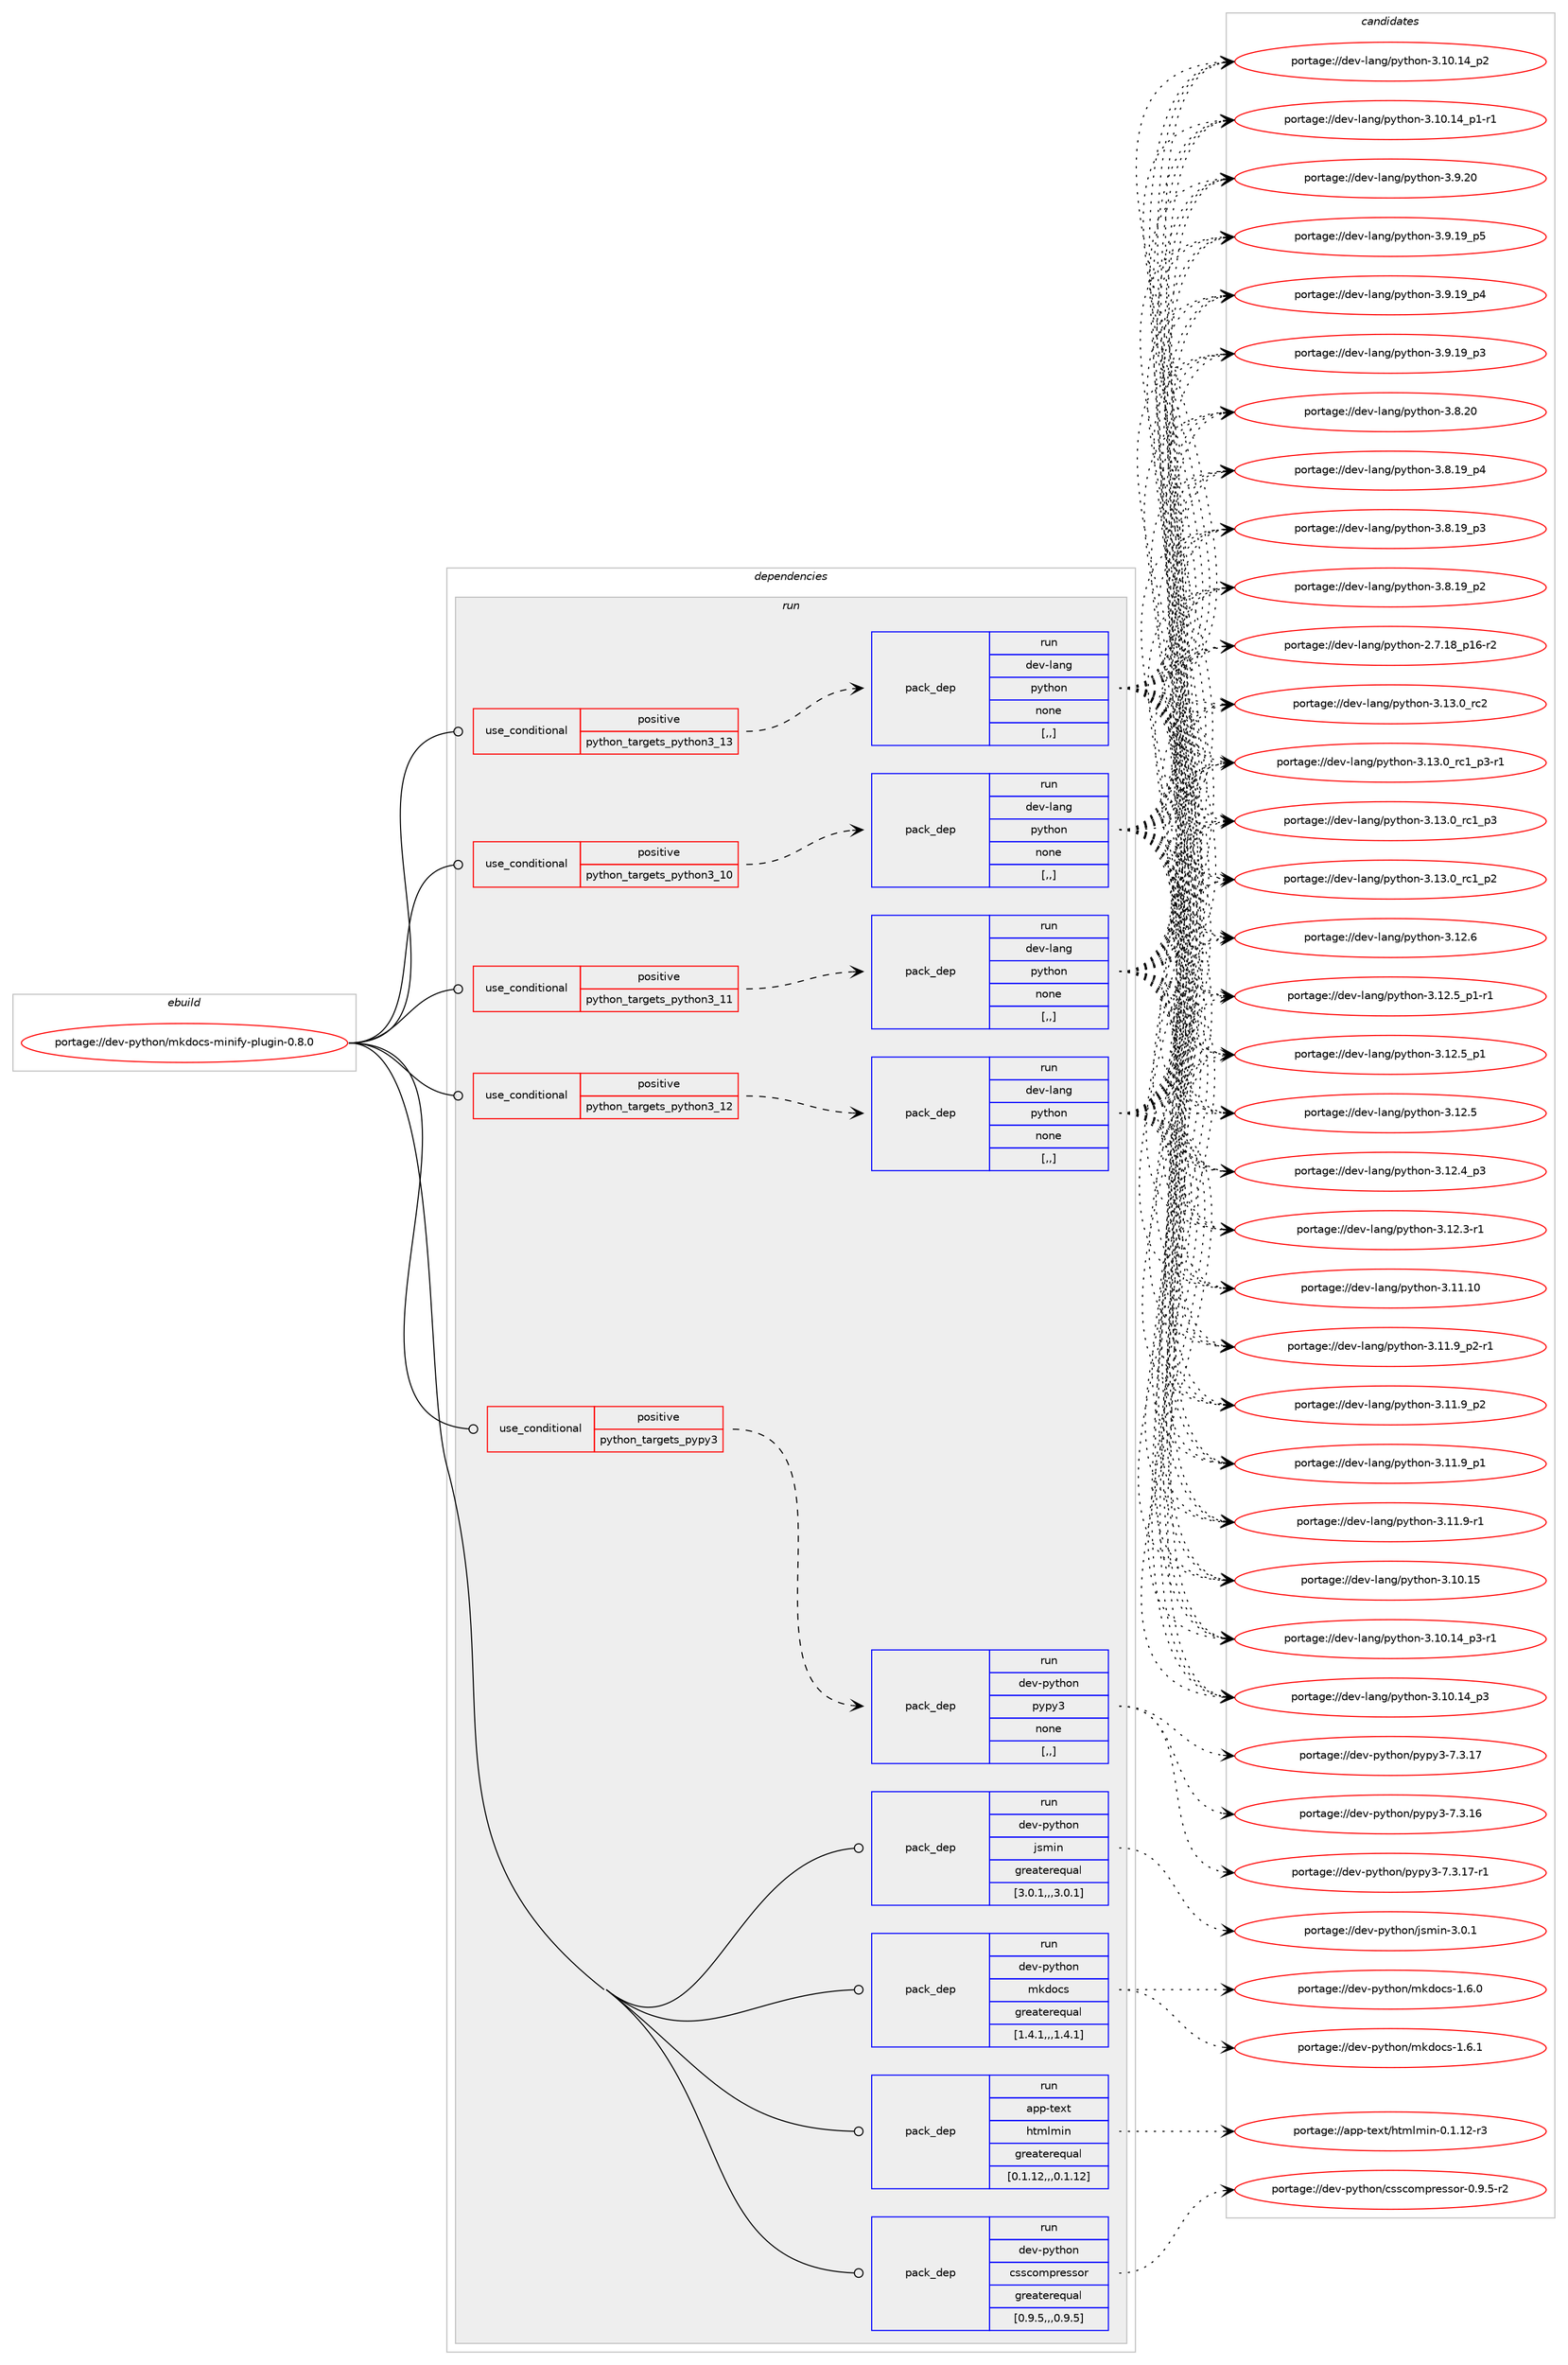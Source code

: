 digraph prolog {

# *************
# Graph options
# *************

newrank=true;
concentrate=true;
compound=true;
graph [rankdir=LR,fontname=Helvetica,fontsize=10,ranksep=1.5];#, ranksep=2.5, nodesep=0.2];
edge  [arrowhead=vee];
node  [fontname=Helvetica,fontsize=10];

# **********
# The ebuild
# **********

subgraph cluster_leftcol {
color=gray;
label=<<i>ebuild</i>>;
id [label="portage://dev-python/mkdocs-minify-plugin-0.8.0", color=red, width=4, href="../dev-python/mkdocs-minify-plugin-0.8.0.svg"];
}

# ****************
# The dependencies
# ****************

subgraph cluster_midcol {
color=gray;
label=<<i>dependencies</i>>;
subgraph cluster_compile {
fillcolor="#eeeeee";
style=filled;
label=<<i>compile</i>>;
}
subgraph cluster_compileandrun {
fillcolor="#eeeeee";
style=filled;
label=<<i>compile and run</i>>;
}
subgraph cluster_run {
fillcolor="#eeeeee";
style=filled;
label=<<i>run</i>>;
subgraph cond165290 {
dependency646042 [label=<<TABLE BORDER="0" CELLBORDER="1" CELLSPACING="0" CELLPADDING="4"><TR><TD ROWSPAN="3" CELLPADDING="10">use_conditional</TD></TR><TR><TD>positive</TD></TR><TR><TD>python_targets_pypy3</TD></TR></TABLE>>, shape=none, color=red];
subgraph pack475933 {
dependency646043 [label=<<TABLE BORDER="0" CELLBORDER="1" CELLSPACING="0" CELLPADDING="4" WIDTH="220"><TR><TD ROWSPAN="6" CELLPADDING="30">pack_dep</TD></TR><TR><TD WIDTH="110">run</TD></TR><TR><TD>dev-python</TD></TR><TR><TD>pypy3</TD></TR><TR><TD>none</TD></TR><TR><TD>[,,]</TD></TR></TABLE>>, shape=none, color=blue];
}
dependency646042:e -> dependency646043:w [weight=20,style="dashed",arrowhead="vee"];
}
id:e -> dependency646042:w [weight=20,style="solid",arrowhead="odot"];
subgraph cond165291 {
dependency646044 [label=<<TABLE BORDER="0" CELLBORDER="1" CELLSPACING="0" CELLPADDING="4"><TR><TD ROWSPAN="3" CELLPADDING="10">use_conditional</TD></TR><TR><TD>positive</TD></TR><TR><TD>python_targets_python3_10</TD></TR></TABLE>>, shape=none, color=red];
subgraph pack475934 {
dependency646045 [label=<<TABLE BORDER="0" CELLBORDER="1" CELLSPACING="0" CELLPADDING="4" WIDTH="220"><TR><TD ROWSPAN="6" CELLPADDING="30">pack_dep</TD></TR><TR><TD WIDTH="110">run</TD></TR><TR><TD>dev-lang</TD></TR><TR><TD>python</TD></TR><TR><TD>none</TD></TR><TR><TD>[,,]</TD></TR></TABLE>>, shape=none, color=blue];
}
dependency646044:e -> dependency646045:w [weight=20,style="dashed",arrowhead="vee"];
}
id:e -> dependency646044:w [weight=20,style="solid",arrowhead="odot"];
subgraph cond165292 {
dependency646046 [label=<<TABLE BORDER="0" CELLBORDER="1" CELLSPACING="0" CELLPADDING="4"><TR><TD ROWSPAN="3" CELLPADDING="10">use_conditional</TD></TR><TR><TD>positive</TD></TR><TR><TD>python_targets_python3_11</TD></TR></TABLE>>, shape=none, color=red];
subgraph pack475935 {
dependency646047 [label=<<TABLE BORDER="0" CELLBORDER="1" CELLSPACING="0" CELLPADDING="4" WIDTH="220"><TR><TD ROWSPAN="6" CELLPADDING="30">pack_dep</TD></TR><TR><TD WIDTH="110">run</TD></TR><TR><TD>dev-lang</TD></TR><TR><TD>python</TD></TR><TR><TD>none</TD></TR><TR><TD>[,,]</TD></TR></TABLE>>, shape=none, color=blue];
}
dependency646046:e -> dependency646047:w [weight=20,style="dashed",arrowhead="vee"];
}
id:e -> dependency646046:w [weight=20,style="solid",arrowhead="odot"];
subgraph cond165293 {
dependency646048 [label=<<TABLE BORDER="0" CELLBORDER="1" CELLSPACING="0" CELLPADDING="4"><TR><TD ROWSPAN="3" CELLPADDING="10">use_conditional</TD></TR><TR><TD>positive</TD></TR><TR><TD>python_targets_python3_12</TD></TR></TABLE>>, shape=none, color=red];
subgraph pack475936 {
dependency646049 [label=<<TABLE BORDER="0" CELLBORDER="1" CELLSPACING="0" CELLPADDING="4" WIDTH="220"><TR><TD ROWSPAN="6" CELLPADDING="30">pack_dep</TD></TR><TR><TD WIDTH="110">run</TD></TR><TR><TD>dev-lang</TD></TR><TR><TD>python</TD></TR><TR><TD>none</TD></TR><TR><TD>[,,]</TD></TR></TABLE>>, shape=none, color=blue];
}
dependency646048:e -> dependency646049:w [weight=20,style="dashed",arrowhead="vee"];
}
id:e -> dependency646048:w [weight=20,style="solid",arrowhead="odot"];
subgraph cond165294 {
dependency646050 [label=<<TABLE BORDER="0" CELLBORDER="1" CELLSPACING="0" CELLPADDING="4"><TR><TD ROWSPAN="3" CELLPADDING="10">use_conditional</TD></TR><TR><TD>positive</TD></TR><TR><TD>python_targets_python3_13</TD></TR></TABLE>>, shape=none, color=red];
subgraph pack475937 {
dependency646051 [label=<<TABLE BORDER="0" CELLBORDER="1" CELLSPACING="0" CELLPADDING="4" WIDTH="220"><TR><TD ROWSPAN="6" CELLPADDING="30">pack_dep</TD></TR><TR><TD WIDTH="110">run</TD></TR><TR><TD>dev-lang</TD></TR><TR><TD>python</TD></TR><TR><TD>none</TD></TR><TR><TD>[,,]</TD></TR></TABLE>>, shape=none, color=blue];
}
dependency646050:e -> dependency646051:w [weight=20,style="dashed",arrowhead="vee"];
}
id:e -> dependency646050:w [weight=20,style="solid",arrowhead="odot"];
subgraph pack475938 {
dependency646052 [label=<<TABLE BORDER="0" CELLBORDER="1" CELLSPACING="0" CELLPADDING="4" WIDTH="220"><TR><TD ROWSPAN="6" CELLPADDING="30">pack_dep</TD></TR><TR><TD WIDTH="110">run</TD></TR><TR><TD>app-text</TD></TR><TR><TD>htmlmin</TD></TR><TR><TD>greaterequal</TD></TR><TR><TD>[0.1.12,,,0.1.12]</TD></TR></TABLE>>, shape=none, color=blue];
}
id:e -> dependency646052:w [weight=20,style="solid",arrowhead="odot"];
subgraph pack475939 {
dependency646053 [label=<<TABLE BORDER="0" CELLBORDER="1" CELLSPACING="0" CELLPADDING="4" WIDTH="220"><TR><TD ROWSPAN="6" CELLPADDING="30">pack_dep</TD></TR><TR><TD WIDTH="110">run</TD></TR><TR><TD>dev-python</TD></TR><TR><TD>csscompressor</TD></TR><TR><TD>greaterequal</TD></TR><TR><TD>[0.9.5,,,0.9.5]</TD></TR></TABLE>>, shape=none, color=blue];
}
id:e -> dependency646053:w [weight=20,style="solid",arrowhead="odot"];
subgraph pack475940 {
dependency646054 [label=<<TABLE BORDER="0" CELLBORDER="1" CELLSPACING="0" CELLPADDING="4" WIDTH="220"><TR><TD ROWSPAN="6" CELLPADDING="30">pack_dep</TD></TR><TR><TD WIDTH="110">run</TD></TR><TR><TD>dev-python</TD></TR><TR><TD>jsmin</TD></TR><TR><TD>greaterequal</TD></TR><TR><TD>[3.0.1,,,3.0.1]</TD></TR></TABLE>>, shape=none, color=blue];
}
id:e -> dependency646054:w [weight=20,style="solid",arrowhead="odot"];
subgraph pack475941 {
dependency646055 [label=<<TABLE BORDER="0" CELLBORDER="1" CELLSPACING="0" CELLPADDING="4" WIDTH="220"><TR><TD ROWSPAN="6" CELLPADDING="30">pack_dep</TD></TR><TR><TD WIDTH="110">run</TD></TR><TR><TD>dev-python</TD></TR><TR><TD>mkdocs</TD></TR><TR><TD>greaterequal</TD></TR><TR><TD>[1.4.1,,,1.4.1]</TD></TR></TABLE>>, shape=none, color=blue];
}
id:e -> dependency646055:w [weight=20,style="solid",arrowhead="odot"];
}
}

# **************
# The candidates
# **************

subgraph cluster_choices {
rank=same;
color=gray;
label=<<i>candidates</i>>;

subgraph choice475933 {
color=black;
nodesep=1;
choice100101118451121211161041111104711212111212151455546514649554511449 [label="portage://dev-python/pypy3-7.3.17-r1", color=red, width=4,href="../dev-python/pypy3-7.3.17-r1.svg"];
choice10010111845112121116104111110471121211121215145554651464955 [label="portage://dev-python/pypy3-7.3.17", color=red, width=4,href="../dev-python/pypy3-7.3.17.svg"];
choice10010111845112121116104111110471121211121215145554651464954 [label="portage://dev-python/pypy3-7.3.16", color=red, width=4,href="../dev-python/pypy3-7.3.16.svg"];
dependency646043:e -> choice100101118451121211161041111104711212111212151455546514649554511449:w [style=dotted,weight="100"];
dependency646043:e -> choice10010111845112121116104111110471121211121215145554651464955:w [style=dotted,weight="100"];
dependency646043:e -> choice10010111845112121116104111110471121211121215145554651464954:w [style=dotted,weight="100"];
}
subgraph choice475934 {
color=black;
nodesep=1;
choice10010111845108971101034711212111610411111045514649514648951149950 [label="portage://dev-lang/python-3.13.0_rc2", color=red, width=4,href="../dev-lang/python-3.13.0_rc2.svg"];
choice1001011184510897110103471121211161041111104551464951464895114994995112514511449 [label="portage://dev-lang/python-3.13.0_rc1_p3-r1", color=red, width=4,href="../dev-lang/python-3.13.0_rc1_p3-r1.svg"];
choice100101118451089711010347112121116104111110455146495146489511499499511251 [label="portage://dev-lang/python-3.13.0_rc1_p3", color=red, width=4,href="../dev-lang/python-3.13.0_rc1_p3.svg"];
choice100101118451089711010347112121116104111110455146495146489511499499511250 [label="portage://dev-lang/python-3.13.0_rc1_p2", color=red, width=4,href="../dev-lang/python-3.13.0_rc1_p2.svg"];
choice10010111845108971101034711212111610411111045514649504654 [label="portage://dev-lang/python-3.12.6", color=red, width=4,href="../dev-lang/python-3.12.6.svg"];
choice1001011184510897110103471121211161041111104551464950465395112494511449 [label="portage://dev-lang/python-3.12.5_p1-r1", color=red, width=4,href="../dev-lang/python-3.12.5_p1-r1.svg"];
choice100101118451089711010347112121116104111110455146495046539511249 [label="portage://dev-lang/python-3.12.5_p1", color=red, width=4,href="../dev-lang/python-3.12.5_p1.svg"];
choice10010111845108971101034711212111610411111045514649504653 [label="portage://dev-lang/python-3.12.5", color=red, width=4,href="../dev-lang/python-3.12.5.svg"];
choice100101118451089711010347112121116104111110455146495046529511251 [label="portage://dev-lang/python-3.12.4_p3", color=red, width=4,href="../dev-lang/python-3.12.4_p3.svg"];
choice100101118451089711010347112121116104111110455146495046514511449 [label="portage://dev-lang/python-3.12.3-r1", color=red, width=4,href="../dev-lang/python-3.12.3-r1.svg"];
choice1001011184510897110103471121211161041111104551464949464948 [label="portage://dev-lang/python-3.11.10", color=red, width=4,href="../dev-lang/python-3.11.10.svg"];
choice1001011184510897110103471121211161041111104551464949465795112504511449 [label="portage://dev-lang/python-3.11.9_p2-r1", color=red, width=4,href="../dev-lang/python-3.11.9_p2-r1.svg"];
choice100101118451089711010347112121116104111110455146494946579511250 [label="portage://dev-lang/python-3.11.9_p2", color=red, width=4,href="../dev-lang/python-3.11.9_p2.svg"];
choice100101118451089711010347112121116104111110455146494946579511249 [label="portage://dev-lang/python-3.11.9_p1", color=red, width=4,href="../dev-lang/python-3.11.9_p1.svg"];
choice100101118451089711010347112121116104111110455146494946574511449 [label="portage://dev-lang/python-3.11.9-r1", color=red, width=4,href="../dev-lang/python-3.11.9-r1.svg"];
choice1001011184510897110103471121211161041111104551464948464953 [label="portage://dev-lang/python-3.10.15", color=red, width=4,href="../dev-lang/python-3.10.15.svg"];
choice100101118451089711010347112121116104111110455146494846495295112514511449 [label="portage://dev-lang/python-3.10.14_p3-r1", color=red, width=4,href="../dev-lang/python-3.10.14_p3-r1.svg"];
choice10010111845108971101034711212111610411111045514649484649529511251 [label="portage://dev-lang/python-3.10.14_p3", color=red, width=4,href="../dev-lang/python-3.10.14_p3.svg"];
choice10010111845108971101034711212111610411111045514649484649529511250 [label="portage://dev-lang/python-3.10.14_p2", color=red, width=4,href="../dev-lang/python-3.10.14_p2.svg"];
choice100101118451089711010347112121116104111110455146494846495295112494511449 [label="portage://dev-lang/python-3.10.14_p1-r1", color=red, width=4,href="../dev-lang/python-3.10.14_p1-r1.svg"];
choice10010111845108971101034711212111610411111045514657465048 [label="portage://dev-lang/python-3.9.20", color=red, width=4,href="../dev-lang/python-3.9.20.svg"];
choice100101118451089711010347112121116104111110455146574649579511253 [label="portage://dev-lang/python-3.9.19_p5", color=red, width=4,href="../dev-lang/python-3.9.19_p5.svg"];
choice100101118451089711010347112121116104111110455146574649579511252 [label="portage://dev-lang/python-3.9.19_p4", color=red, width=4,href="../dev-lang/python-3.9.19_p4.svg"];
choice100101118451089711010347112121116104111110455146574649579511251 [label="portage://dev-lang/python-3.9.19_p3", color=red, width=4,href="../dev-lang/python-3.9.19_p3.svg"];
choice10010111845108971101034711212111610411111045514656465048 [label="portage://dev-lang/python-3.8.20", color=red, width=4,href="../dev-lang/python-3.8.20.svg"];
choice100101118451089711010347112121116104111110455146564649579511252 [label="portage://dev-lang/python-3.8.19_p4", color=red, width=4,href="../dev-lang/python-3.8.19_p4.svg"];
choice100101118451089711010347112121116104111110455146564649579511251 [label="portage://dev-lang/python-3.8.19_p3", color=red, width=4,href="../dev-lang/python-3.8.19_p3.svg"];
choice100101118451089711010347112121116104111110455146564649579511250 [label="portage://dev-lang/python-3.8.19_p2", color=red, width=4,href="../dev-lang/python-3.8.19_p2.svg"];
choice100101118451089711010347112121116104111110455046554649569511249544511450 [label="portage://dev-lang/python-2.7.18_p16-r2", color=red, width=4,href="../dev-lang/python-2.7.18_p16-r2.svg"];
dependency646045:e -> choice10010111845108971101034711212111610411111045514649514648951149950:w [style=dotted,weight="100"];
dependency646045:e -> choice1001011184510897110103471121211161041111104551464951464895114994995112514511449:w [style=dotted,weight="100"];
dependency646045:e -> choice100101118451089711010347112121116104111110455146495146489511499499511251:w [style=dotted,weight="100"];
dependency646045:e -> choice100101118451089711010347112121116104111110455146495146489511499499511250:w [style=dotted,weight="100"];
dependency646045:e -> choice10010111845108971101034711212111610411111045514649504654:w [style=dotted,weight="100"];
dependency646045:e -> choice1001011184510897110103471121211161041111104551464950465395112494511449:w [style=dotted,weight="100"];
dependency646045:e -> choice100101118451089711010347112121116104111110455146495046539511249:w [style=dotted,weight="100"];
dependency646045:e -> choice10010111845108971101034711212111610411111045514649504653:w [style=dotted,weight="100"];
dependency646045:e -> choice100101118451089711010347112121116104111110455146495046529511251:w [style=dotted,weight="100"];
dependency646045:e -> choice100101118451089711010347112121116104111110455146495046514511449:w [style=dotted,weight="100"];
dependency646045:e -> choice1001011184510897110103471121211161041111104551464949464948:w [style=dotted,weight="100"];
dependency646045:e -> choice1001011184510897110103471121211161041111104551464949465795112504511449:w [style=dotted,weight="100"];
dependency646045:e -> choice100101118451089711010347112121116104111110455146494946579511250:w [style=dotted,weight="100"];
dependency646045:e -> choice100101118451089711010347112121116104111110455146494946579511249:w [style=dotted,weight="100"];
dependency646045:e -> choice100101118451089711010347112121116104111110455146494946574511449:w [style=dotted,weight="100"];
dependency646045:e -> choice1001011184510897110103471121211161041111104551464948464953:w [style=dotted,weight="100"];
dependency646045:e -> choice100101118451089711010347112121116104111110455146494846495295112514511449:w [style=dotted,weight="100"];
dependency646045:e -> choice10010111845108971101034711212111610411111045514649484649529511251:w [style=dotted,weight="100"];
dependency646045:e -> choice10010111845108971101034711212111610411111045514649484649529511250:w [style=dotted,weight="100"];
dependency646045:e -> choice100101118451089711010347112121116104111110455146494846495295112494511449:w [style=dotted,weight="100"];
dependency646045:e -> choice10010111845108971101034711212111610411111045514657465048:w [style=dotted,weight="100"];
dependency646045:e -> choice100101118451089711010347112121116104111110455146574649579511253:w [style=dotted,weight="100"];
dependency646045:e -> choice100101118451089711010347112121116104111110455146574649579511252:w [style=dotted,weight="100"];
dependency646045:e -> choice100101118451089711010347112121116104111110455146574649579511251:w [style=dotted,weight="100"];
dependency646045:e -> choice10010111845108971101034711212111610411111045514656465048:w [style=dotted,weight="100"];
dependency646045:e -> choice100101118451089711010347112121116104111110455146564649579511252:w [style=dotted,weight="100"];
dependency646045:e -> choice100101118451089711010347112121116104111110455146564649579511251:w [style=dotted,weight="100"];
dependency646045:e -> choice100101118451089711010347112121116104111110455146564649579511250:w [style=dotted,weight="100"];
dependency646045:e -> choice100101118451089711010347112121116104111110455046554649569511249544511450:w [style=dotted,weight="100"];
}
subgraph choice475935 {
color=black;
nodesep=1;
choice10010111845108971101034711212111610411111045514649514648951149950 [label="portage://dev-lang/python-3.13.0_rc2", color=red, width=4,href="../dev-lang/python-3.13.0_rc2.svg"];
choice1001011184510897110103471121211161041111104551464951464895114994995112514511449 [label="portage://dev-lang/python-3.13.0_rc1_p3-r1", color=red, width=4,href="../dev-lang/python-3.13.0_rc1_p3-r1.svg"];
choice100101118451089711010347112121116104111110455146495146489511499499511251 [label="portage://dev-lang/python-3.13.0_rc1_p3", color=red, width=4,href="../dev-lang/python-3.13.0_rc1_p3.svg"];
choice100101118451089711010347112121116104111110455146495146489511499499511250 [label="portage://dev-lang/python-3.13.0_rc1_p2", color=red, width=4,href="../dev-lang/python-3.13.0_rc1_p2.svg"];
choice10010111845108971101034711212111610411111045514649504654 [label="portage://dev-lang/python-3.12.6", color=red, width=4,href="../dev-lang/python-3.12.6.svg"];
choice1001011184510897110103471121211161041111104551464950465395112494511449 [label="portage://dev-lang/python-3.12.5_p1-r1", color=red, width=4,href="../dev-lang/python-3.12.5_p1-r1.svg"];
choice100101118451089711010347112121116104111110455146495046539511249 [label="portage://dev-lang/python-3.12.5_p1", color=red, width=4,href="../dev-lang/python-3.12.5_p1.svg"];
choice10010111845108971101034711212111610411111045514649504653 [label="portage://dev-lang/python-3.12.5", color=red, width=4,href="../dev-lang/python-3.12.5.svg"];
choice100101118451089711010347112121116104111110455146495046529511251 [label="portage://dev-lang/python-3.12.4_p3", color=red, width=4,href="../dev-lang/python-3.12.4_p3.svg"];
choice100101118451089711010347112121116104111110455146495046514511449 [label="portage://dev-lang/python-3.12.3-r1", color=red, width=4,href="../dev-lang/python-3.12.3-r1.svg"];
choice1001011184510897110103471121211161041111104551464949464948 [label="portage://dev-lang/python-3.11.10", color=red, width=4,href="../dev-lang/python-3.11.10.svg"];
choice1001011184510897110103471121211161041111104551464949465795112504511449 [label="portage://dev-lang/python-3.11.9_p2-r1", color=red, width=4,href="../dev-lang/python-3.11.9_p2-r1.svg"];
choice100101118451089711010347112121116104111110455146494946579511250 [label="portage://dev-lang/python-3.11.9_p2", color=red, width=4,href="../dev-lang/python-3.11.9_p2.svg"];
choice100101118451089711010347112121116104111110455146494946579511249 [label="portage://dev-lang/python-3.11.9_p1", color=red, width=4,href="../dev-lang/python-3.11.9_p1.svg"];
choice100101118451089711010347112121116104111110455146494946574511449 [label="portage://dev-lang/python-3.11.9-r1", color=red, width=4,href="../dev-lang/python-3.11.9-r1.svg"];
choice1001011184510897110103471121211161041111104551464948464953 [label="portage://dev-lang/python-3.10.15", color=red, width=4,href="../dev-lang/python-3.10.15.svg"];
choice100101118451089711010347112121116104111110455146494846495295112514511449 [label="portage://dev-lang/python-3.10.14_p3-r1", color=red, width=4,href="../dev-lang/python-3.10.14_p3-r1.svg"];
choice10010111845108971101034711212111610411111045514649484649529511251 [label="portage://dev-lang/python-3.10.14_p3", color=red, width=4,href="../dev-lang/python-3.10.14_p3.svg"];
choice10010111845108971101034711212111610411111045514649484649529511250 [label="portage://dev-lang/python-3.10.14_p2", color=red, width=4,href="../dev-lang/python-3.10.14_p2.svg"];
choice100101118451089711010347112121116104111110455146494846495295112494511449 [label="portage://dev-lang/python-3.10.14_p1-r1", color=red, width=4,href="../dev-lang/python-3.10.14_p1-r1.svg"];
choice10010111845108971101034711212111610411111045514657465048 [label="portage://dev-lang/python-3.9.20", color=red, width=4,href="../dev-lang/python-3.9.20.svg"];
choice100101118451089711010347112121116104111110455146574649579511253 [label="portage://dev-lang/python-3.9.19_p5", color=red, width=4,href="../dev-lang/python-3.9.19_p5.svg"];
choice100101118451089711010347112121116104111110455146574649579511252 [label="portage://dev-lang/python-3.9.19_p4", color=red, width=4,href="../dev-lang/python-3.9.19_p4.svg"];
choice100101118451089711010347112121116104111110455146574649579511251 [label="portage://dev-lang/python-3.9.19_p3", color=red, width=4,href="../dev-lang/python-3.9.19_p3.svg"];
choice10010111845108971101034711212111610411111045514656465048 [label="portage://dev-lang/python-3.8.20", color=red, width=4,href="../dev-lang/python-3.8.20.svg"];
choice100101118451089711010347112121116104111110455146564649579511252 [label="portage://dev-lang/python-3.8.19_p4", color=red, width=4,href="../dev-lang/python-3.8.19_p4.svg"];
choice100101118451089711010347112121116104111110455146564649579511251 [label="portage://dev-lang/python-3.8.19_p3", color=red, width=4,href="../dev-lang/python-3.8.19_p3.svg"];
choice100101118451089711010347112121116104111110455146564649579511250 [label="portage://dev-lang/python-3.8.19_p2", color=red, width=4,href="../dev-lang/python-3.8.19_p2.svg"];
choice100101118451089711010347112121116104111110455046554649569511249544511450 [label="portage://dev-lang/python-2.7.18_p16-r2", color=red, width=4,href="../dev-lang/python-2.7.18_p16-r2.svg"];
dependency646047:e -> choice10010111845108971101034711212111610411111045514649514648951149950:w [style=dotted,weight="100"];
dependency646047:e -> choice1001011184510897110103471121211161041111104551464951464895114994995112514511449:w [style=dotted,weight="100"];
dependency646047:e -> choice100101118451089711010347112121116104111110455146495146489511499499511251:w [style=dotted,weight="100"];
dependency646047:e -> choice100101118451089711010347112121116104111110455146495146489511499499511250:w [style=dotted,weight="100"];
dependency646047:e -> choice10010111845108971101034711212111610411111045514649504654:w [style=dotted,weight="100"];
dependency646047:e -> choice1001011184510897110103471121211161041111104551464950465395112494511449:w [style=dotted,weight="100"];
dependency646047:e -> choice100101118451089711010347112121116104111110455146495046539511249:w [style=dotted,weight="100"];
dependency646047:e -> choice10010111845108971101034711212111610411111045514649504653:w [style=dotted,weight="100"];
dependency646047:e -> choice100101118451089711010347112121116104111110455146495046529511251:w [style=dotted,weight="100"];
dependency646047:e -> choice100101118451089711010347112121116104111110455146495046514511449:w [style=dotted,weight="100"];
dependency646047:e -> choice1001011184510897110103471121211161041111104551464949464948:w [style=dotted,weight="100"];
dependency646047:e -> choice1001011184510897110103471121211161041111104551464949465795112504511449:w [style=dotted,weight="100"];
dependency646047:e -> choice100101118451089711010347112121116104111110455146494946579511250:w [style=dotted,weight="100"];
dependency646047:e -> choice100101118451089711010347112121116104111110455146494946579511249:w [style=dotted,weight="100"];
dependency646047:e -> choice100101118451089711010347112121116104111110455146494946574511449:w [style=dotted,weight="100"];
dependency646047:e -> choice1001011184510897110103471121211161041111104551464948464953:w [style=dotted,weight="100"];
dependency646047:e -> choice100101118451089711010347112121116104111110455146494846495295112514511449:w [style=dotted,weight="100"];
dependency646047:e -> choice10010111845108971101034711212111610411111045514649484649529511251:w [style=dotted,weight="100"];
dependency646047:e -> choice10010111845108971101034711212111610411111045514649484649529511250:w [style=dotted,weight="100"];
dependency646047:e -> choice100101118451089711010347112121116104111110455146494846495295112494511449:w [style=dotted,weight="100"];
dependency646047:e -> choice10010111845108971101034711212111610411111045514657465048:w [style=dotted,weight="100"];
dependency646047:e -> choice100101118451089711010347112121116104111110455146574649579511253:w [style=dotted,weight="100"];
dependency646047:e -> choice100101118451089711010347112121116104111110455146574649579511252:w [style=dotted,weight="100"];
dependency646047:e -> choice100101118451089711010347112121116104111110455146574649579511251:w [style=dotted,weight="100"];
dependency646047:e -> choice10010111845108971101034711212111610411111045514656465048:w [style=dotted,weight="100"];
dependency646047:e -> choice100101118451089711010347112121116104111110455146564649579511252:w [style=dotted,weight="100"];
dependency646047:e -> choice100101118451089711010347112121116104111110455146564649579511251:w [style=dotted,weight="100"];
dependency646047:e -> choice100101118451089711010347112121116104111110455146564649579511250:w [style=dotted,weight="100"];
dependency646047:e -> choice100101118451089711010347112121116104111110455046554649569511249544511450:w [style=dotted,weight="100"];
}
subgraph choice475936 {
color=black;
nodesep=1;
choice10010111845108971101034711212111610411111045514649514648951149950 [label="portage://dev-lang/python-3.13.0_rc2", color=red, width=4,href="../dev-lang/python-3.13.0_rc2.svg"];
choice1001011184510897110103471121211161041111104551464951464895114994995112514511449 [label="portage://dev-lang/python-3.13.0_rc1_p3-r1", color=red, width=4,href="../dev-lang/python-3.13.0_rc1_p3-r1.svg"];
choice100101118451089711010347112121116104111110455146495146489511499499511251 [label="portage://dev-lang/python-3.13.0_rc1_p3", color=red, width=4,href="../dev-lang/python-3.13.0_rc1_p3.svg"];
choice100101118451089711010347112121116104111110455146495146489511499499511250 [label="portage://dev-lang/python-3.13.0_rc1_p2", color=red, width=4,href="../dev-lang/python-3.13.0_rc1_p2.svg"];
choice10010111845108971101034711212111610411111045514649504654 [label="portage://dev-lang/python-3.12.6", color=red, width=4,href="../dev-lang/python-3.12.6.svg"];
choice1001011184510897110103471121211161041111104551464950465395112494511449 [label="portage://dev-lang/python-3.12.5_p1-r1", color=red, width=4,href="../dev-lang/python-3.12.5_p1-r1.svg"];
choice100101118451089711010347112121116104111110455146495046539511249 [label="portage://dev-lang/python-3.12.5_p1", color=red, width=4,href="../dev-lang/python-3.12.5_p1.svg"];
choice10010111845108971101034711212111610411111045514649504653 [label="portage://dev-lang/python-3.12.5", color=red, width=4,href="../dev-lang/python-3.12.5.svg"];
choice100101118451089711010347112121116104111110455146495046529511251 [label="portage://dev-lang/python-3.12.4_p3", color=red, width=4,href="../dev-lang/python-3.12.4_p3.svg"];
choice100101118451089711010347112121116104111110455146495046514511449 [label="portage://dev-lang/python-3.12.3-r1", color=red, width=4,href="../dev-lang/python-3.12.3-r1.svg"];
choice1001011184510897110103471121211161041111104551464949464948 [label="portage://dev-lang/python-3.11.10", color=red, width=4,href="../dev-lang/python-3.11.10.svg"];
choice1001011184510897110103471121211161041111104551464949465795112504511449 [label="portage://dev-lang/python-3.11.9_p2-r1", color=red, width=4,href="../dev-lang/python-3.11.9_p2-r1.svg"];
choice100101118451089711010347112121116104111110455146494946579511250 [label="portage://dev-lang/python-3.11.9_p2", color=red, width=4,href="../dev-lang/python-3.11.9_p2.svg"];
choice100101118451089711010347112121116104111110455146494946579511249 [label="portage://dev-lang/python-3.11.9_p1", color=red, width=4,href="../dev-lang/python-3.11.9_p1.svg"];
choice100101118451089711010347112121116104111110455146494946574511449 [label="portage://dev-lang/python-3.11.9-r1", color=red, width=4,href="../dev-lang/python-3.11.9-r1.svg"];
choice1001011184510897110103471121211161041111104551464948464953 [label="portage://dev-lang/python-3.10.15", color=red, width=4,href="../dev-lang/python-3.10.15.svg"];
choice100101118451089711010347112121116104111110455146494846495295112514511449 [label="portage://dev-lang/python-3.10.14_p3-r1", color=red, width=4,href="../dev-lang/python-3.10.14_p3-r1.svg"];
choice10010111845108971101034711212111610411111045514649484649529511251 [label="portage://dev-lang/python-3.10.14_p3", color=red, width=4,href="../dev-lang/python-3.10.14_p3.svg"];
choice10010111845108971101034711212111610411111045514649484649529511250 [label="portage://dev-lang/python-3.10.14_p2", color=red, width=4,href="../dev-lang/python-3.10.14_p2.svg"];
choice100101118451089711010347112121116104111110455146494846495295112494511449 [label="portage://dev-lang/python-3.10.14_p1-r1", color=red, width=4,href="../dev-lang/python-3.10.14_p1-r1.svg"];
choice10010111845108971101034711212111610411111045514657465048 [label="portage://dev-lang/python-3.9.20", color=red, width=4,href="../dev-lang/python-3.9.20.svg"];
choice100101118451089711010347112121116104111110455146574649579511253 [label="portage://dev-lang/python-3.9.19_p5", color=red, width=4,href="../dev-lang/python-3.9.19_p5.svg"];
choice100101118451089711010347112121116104111110455146574649579511252 [label="portage://dev-lang/python-3.9.19_p4", color=red, width=4,href="../dev-lang/python-3.9.19_p4.svg"];
choice100101118451089711010347112121116104111110455146574649579511251 [label="portage://dev-lang/python-3.9.19_p3", color=red, width=4,href="../dev-lang/python-3.9.19_p3.svg"];
choice10010111845108971101034711212111610411111045514656465048 [label="portage://dev-lang/python-3.8.20", color=red, width=4,href="../dev-lang/python-3.8.20.svg"];
choice100101118451089711010347112121116104111110455146564649579511252 [label="portage://dev-lang/python-3.8.19_p4", color=red, width=4,href="../dev-lang/python-3.8.19_p4.svg"];
choice100101118451089711010347112121116104111110455146564649579511251 [label="portage://dev-lang/python-3.8.19_p3", color=red, width=4,href="../dev-lang/python-3.8.19_p3.svg"];
choice100101118451089711010347112121116104111110455146564649579511250 [label="portage://dev-lang/python-3.8.19_p2", color=red, width=4,href="../dev-lang/python-3.8.19_p2.svg"];
choice100101118451089711010347112121116104111110455046554649569511249544511450 [label="portage://dev-lang/python-2.7.18_p16-r2", color=red, width=4,href="../dev-lang/python-2.7.18_p16-r2.svg"];
dependency646049:e -> choice10010111845108971101034711212111610411111045514649514648951149950:w [style=dotted,weight="100"];
dependency646049:e -> choice1001011184510897110103471121211161041111104551464951464895114994995112514511449:w [style=dotted,weight="100"];
dependency646049:e -> choice100101118451089711010347112121116104111110455146495146489511499499511251:w [style=dotted,weight="100"];
dependency646049:e -> choice100101118451089711010347112121116104111110455146495146489511499499511250:w [style=dotted,weight="100"];
dependency646049:e -> choice10010111845108971101034711212111610411111045514649504654:w [style=dotted,weight="100"];
dependency646049:e -> choice1001011184510897110103471121211161041111104551464950465395112494511449:w [style=dotted,weight="100"];
dependency646049:e -> choice100101118451089711010347112121116104111110455146495046539511249:w [style=dotted,weight="100"];
dependency646049:e -> choice10010111845108971101034711212111610411111045514649504653:w [style=dotted,weight="100"];
dependency646049:e -> choice100101118451089711010347112121116104111110455146495046529511251:w [style=dotted,weight="100"];
dependency646049:e -> choice100101118451089711010347112121116104111110455146495046514511449:w [style=dotted,weight="100"];
dependency646049:e -> choice1001011184510897110103471121211161041111104551464949464948:w [style=dotted,weight="100"];
dependency646049:e -> choice1001011184510897110103471121211161041111104551464949465795112504511449:w [style=dotted,weight="100"];
dependency646049:e -> choice100101118451089711010347112121116104111110455146494946579511250:w [style=dotted,weight="100"];
dependency646049:e -> choice100101118451089711010347112121116104111110455146494946579511249:w [style=dotted,weight="100"];
dependency646049:e -> choice100101118451089711010347112121116104111110455146494946574511449:w [style=dotted,weight="100"];
dependency646049:e -> choice1001011184510897110103471121211161041111104551464948464953:w [style=dotted,weight="100"];
dependency646049:e -> choice100101118451089711010347112121116104111110455146494846495295112514511449:w [style=dotted,weight="100"];
dependency646049:e -> choice10010111845108971101034711212111610411111045514649484649529511251:w [style=dotted,weight="100"];
dependency646049:e -> choice10010111845108971101034711212111610411111045514649484649529511250:w [style=dotted,weight="100"];
dependency646049:e -> choice100101118451089711010347112121116104111110455146494846495295112494511449:w [style=dotted,weight="100"];
dependency646049:e -> choice10010111845108971101034711212111610411111045514657465048:w [style=dotted,weight="100"];
dependency646049:e -> choice100101118451089711010347112121116104111110455146574649579511253:w [style=dotted,weight="100"];
dependency646049:e -> choice100101118451089711010347112121116104111110455146574649579511252:w [style=dotted,weight="100"];
dependency646049:e -> choice100101118451089711010347112121116104111110455146574649579511251:w [style=dotted,weight="100"];
dependency646049:e -> choice10010111845108971101034711212111610411111045514656465048:w [style=dotted,weight="100"];
dependency646049:e -> choice100101118451089711010347112121116104111110455146564649579511252:w [style=dotted,weight="100"];
dependency646049:e -> choice100101118451089711010347112121116104111110455146564649579511251:w [style=dotted,weight="100"];
dependency646049:e -> choice100101118451089711010347112121116104111110455146564649579511250:w [style=dotted,weight="100"];
dependency646049:e -> choice100101118451089711010347112121116104111110455046554649569511249544511450:w [style=dotted,weight="100"];
}
subgraph choice475937 {
color=black;
nodesep=1;
choice10010111845108971101034711212111610411111045514649514648951149950 [label="portage://dev-lang/python-3.13.0_rc2", color=red, width=4,href="../dev-lang/python-3.13.0_rc2.svg"];
choice1001011184510897110103471121211161041111104551464951464895114994995112514511449 [label="portage://dev-lang/python-3.13.0_rc1_p3-r1", color=red, width=4,href="../dev-lang/python-3.13.0_rc1_p3-r1.svg"];
choice100101118451089711010347112121116104111110455146495146489511499499511251 [label="portage://dev-lang/python-3.13.0_rc1_p3", color=red, width=4,href="../dev-lang/python-3.13.0_rc1_p3.svg"];
choice100101118451089711010347112121116104111110455146495146489511499499511250 [label="portage://dev-lang/python-3.13.0_rc1_p2", color=red, width=4,href="../dev-lang/python-3.13.0_rc1_p2.svg"];
choice10010111845108971101034711212111610411111045514649504654 [label="portage://dev-lang/python-3.12.6", color=red, width=4,href="../dev-lang/python-3.12.6.svg"];
choice1001011184510897110103471121211161041111104551464950465395112494511449 [label="portage://dev-lang/python-3.12.5_p1-r1", color=red, width=4,href="../dev-lang/python-3.12.5_p1-r1.svg"];
choice100101118451089711010347112121116104111110455146495046539511249 [label="portage://dev-lang/python-3.12.5_p1", color=red, width=4,href="../dev-lang/python-3.12.5_p1.svg"];
choice10010111845108971101034711212111610411111045514649504653 [label="portage://dev-lang/python-3.12.5", color=red, width=4,href="../dev-lang/python-3.12.5.svg"];
choice100101118451089711010347112121116104111110455146495046529511251 [label="portage://dev-lang/python-3.12.4_p3", color=red, width=4,href="../dev-lang/python-3.12.4_p3.svg"];
choice100101118451089711010347112121116104111110455146495046514511449 [label="portage://dev-lang/python-3.12.3-r1", color=red, width=4,href="../dev-lang/python-3.12.3-r1.svg"];
choice1001011184510897110103471121211161041111104551464949464948 [label="portage://dev-lang/python-3.11.10", color=red, width=4,href="../dev-lang/python-3.11.10.svg"];
choice1001011184510897110103471121211161041111104551464949465795112504511449 [label="portage://dev-lang/python-3.11.9_p2-r1", color=red, width=4,href="../dev-lang/python-3.11.9_p2-r1.svg"];
choice100101118451089711010347112121116104111110455146494946579511250 [label="portage://dev-lang/python-3.11.9_p2", color=red, width=4,href="../dev-lang/python-3.11.9_p2.svg"];
choice100101118451089711010347112121116104111110455146494946579511249 [label="portage://dev-lang/python-3.11.9_p1", color=red, width=4,href="../dev-lang/python-3.11.9_p1.svg"];
choice100101118451089711010347112121116104111110455146494946574511449 [label="portage://dev-lang/python-3.11.9-r1", color=red, width=4,href="../dev-lang/python-3.11.9-r1.svg"];
choice1001011184510897110103471121211161041111104551464948464953 [label="portage://dev-lang/python-3.10.15", color=red, width=4,href="../dev-lang/python-3.10.15.svg"];
choice100101118451089711010347112121116104111110455146494846495295112514511449 [label="portage://dev-lang/python-3.10.14_p3-r1", color=red, width=4,href="../dev-lang/python-3.10.14_p3-r1.svg"];
choice10010111845108971101034711212111610411111045514649484649529511251 [label="portage://dev-lang/python-3.10.14_p3", color=red, width=4,href="../dev-lang/python-3.10.14_p3.svg"];
choice10010111845108971101034711212111610411111045514649484649529511250 [label="portage://dev-lang/python-3.10.14_p2", color=red, width=4,href="../dev-lang/python-3.10.14_p2.svg"];
choice100101118451089711010347112121116104111110455146494846495295112494511449 [label="portage://dev-lang/python-3.10.14_p1-r1", color=red, width=4,href="../dev-lang/python-3.10.14_p1-r1.svg"];
choice10010111845108971101034711212111610411111045514657465048 [label="portage://dev-lang/python-3.9.20", color=red, width=4,href="../dev-lang/python-3.9.20.svg"];
choice100101118451089711010347112121116104111110455146574649579511253 [label="portage://dev-lang/python-3.9.19_p5", color=red, width=4,href="../dev-lang/python-3.9.19_p5.svg"];
choice100101118451089711010347112121116104111110455146574649579511252 [label="portage://dev-lang/python-3.9.19_p4", color=red, width=4,href="../dev-lang/python-3.9.19_p4.svg"];
choice100101118451089711010347112121116104111110455146574649579511251 [label="portage://dev-lang/python-3.9.19_p3", color=red, width=4,href="../dev-lang/python-3.9.19_p3.svg"];
choice10010111845108971101034711212111610411111045514656465048 [label="portage://dev-lang/python-3.8.20", color=red, width=4,href="../dev-lang/python-3.8.20.svg"];
choice100101118451089711010347112121116104111110455146564649579511252 [label="portage://dev-lang/python-3.8.19_p4", color=red, width=4,href="../dev-lang/python-3.8.19_p4.svg"];
choice100101118451089711010347112121116104111110455146564649579511251 [label="portage://dev-lang/python-3.8.19_p3", color=red, width=4,href="../dev-lang/python-3.8.19_p3.svg"];
choice100101118451089711010347112121116104111110455146564649579511250 [label="portage://dev-lang/python-3.8.19_p2", color=red, width=4,href="../dev-lang/python-3.8.19_p2.svg"];
choice100101118451089711010347112121116104111110455046554649569511249544511450 [label="portage://dev-lang/python-2.7.18_p16-r2", color=red, width=4,href="../dev-lang/python-2.7.18_p16-r2.svg"];
dependency646051:e -> choice10010111845108971101034711212111610411111045514649514648951149950:w [style=dotted,weight="100"];
dependency646051:e -> choice1001011184510897110103471121211161041111104551464951464895114994995112514511449:w [style=dotted,weight="100"];
dependency646051:e -> choice100101118451089711010347112121116104111110455146495146489511499499511251:w [style=dotted,weight="100"];
dependency646051:e -> choice100101118451089711010347112121116104111110455146495146489511499499511250:w [style=dotted,weight="100"];
dependency646051:e -> choice10010111845108971101034711212111610411111045514649504654:w [style=dotted,weight="100"];
dependency646051:e -> choice1001011184510897110103471121211161041111104551464950465395112494511449:w [style=dotted,weight="100"];
dependency646051:e -> choice100101118451089711010347112121116104111110455146495046539511249:w [style=dotted,weight="100"];
dependency646051:e -> choice10010111845108971101034711212111610411111045514649504653:w [style=dotted,weight="100"];
dependency646051:e -> choice100101118451089711010347112121116104111110455146495046529511251:w [style=dotted,weight="100"];
dependency646051:e -> choice100101118451089711010347112121116104111110455146495046514511449:w [style=dotted,weight="100"];
dependency646051:e -> choice1001011184510897110103471121211161041111104551464949464948:w [style=dotted,weight="100"];
dependency646051:e -> choice1001011184510897110103471121211161041111104551464949465795112504511449:w [style=dotted,weight="100"];
dependency646051:e -> choice100101118451089711010347112121116104111110455146494946579511250:w [style=dotted,weight="100"];
dependency646051:e -> choice100101118451089711010347112121116104111110455146494946579511249:w [style=dotted,weight="100"];
dependency646051:e -> choice100101118451089711010347112121116104111110455146494946574511449:w [style=dotted,weight="100"];
dependency646051:e -> choice1001011184510897110103471121211161041111104551464948464953:w [style=dotted,weight="100"];
dependency646051:e -> choice100101118451089711010347112121116104111110455146494846495295112514511449:w [style=dotted,weight="100"];
dependency646051:e -> choice10010111845108971101034711212111610411111045514649484649529511251:w [style=dotted,weight="100"];
dependency646051:e -> choice10010111845108971101034711212111610411111045514649484649529511250:w [style=dotted,weight="100"];
dependency646051:e -> choice100101118451089711010347112121116104111110455146494846495295112494511449:w [style=dotted,weight="100"];
dependency646051:e -> choice10010111845108971101034711212111610411111045514657465048:w [style=dotted,weight="100"];
dependency646051:e -> choice100101118451089711010347112121116104111110455146574649579511253:w [style=dotted,weight="100"];
dependency646051:e -> choice100101118451089711010347112121116104111110455146574649579511252:w [style=dotted,weight="100"];
dependency646051:e -> choice100101118451089711010347112121116104111110455146574649579511251:w [style=dotted,weight="100"];
dependency646051:e -> choice10010111845108971101034711212111610411111045514656465048:w [style=dotted,weight="100"];
dependency646051:e -> choice100101118451089711010347112121116104111110455146564649579511252:w [style=dotted,weight="100"];
dependency646051:e -> choice100101118451089711010347112121116104111110455146564649579511251:w [style=dotted,weight="100"];
dependency646051:e -> choice100101118451089711010347112121116104111110455146564649579511250:w [style=dotted,weight="100"];
dependency646051:e -> choice100101118451089711010347112121116104111110455046554649569511249544511450:w [style=dotted,weight="100"];
}
subgraph choice475938 {
color=black;
nodesep=1;
choice971121124511610112011647104116109108109105110454846494649504511451 [label="portage://app-text/htmlmin-0.1.12-r3", color=red, width=4,href="../app-text/htmlmin-0.1.12-r3.svg"];
dependency646052:e -> choice971121124511610112011647104116109108109105110454846494649504511451:w [style=dotted,weight="100"];
}
subgraph choice475939 {
color=black;
nodesep=1;
choice100101118451121211161041111104799115115991111091121141011151151111144548465746534511450 [label="portage://dev-python/csscompressor-0.9.5-r2", color=red, width=4,href="../dev-python/csscompressor-0.9.5-r2.svg"];
dependency646053:e -> choice100101118451121211161041111104799115115991111091121141011151151111144548465746534511450:w [style=dotted,weight="100"];
}
subgraph choice475940 {
color=black;
nodesep=1;
choice1001011184511212111610411111047106115109105110455146484649 [label="portage://dev-python/jsmin-3.0.1", color=red, width=4,href="../dev-python/jsmin-3.0.1.svg"];
dependency646054:e -> choice1001011184511212111610411111047106115109105110455146484649:w [style=dotted,weight="100"];
}
subgraph choice475941 {
color=black;
nodesep=1;
choice100101118451121211161041111104710910710011199115454946544649 [label="portage://dev-python/mkdocs-1.6.1", color=red, width=4,href="../dev-python/mkdocs-1.6.1.svg"];
choice100101118451121211161041111104710910710011199115454946544648 [label="portage://dev-python/mkdocs-1.6.0", color=red, width=4,href="../dev-python/mkdocs-1.6.0.svg"];
dependency646055:e -> choice100101118451121211161041111104710910710011199115454946544649:w [style=dotted,weight="100"];
dependency646055:e -> choice100101118451121211161041111104710910710011199115454946544648:w [style=dotted,weight="100"];
}
}

}

